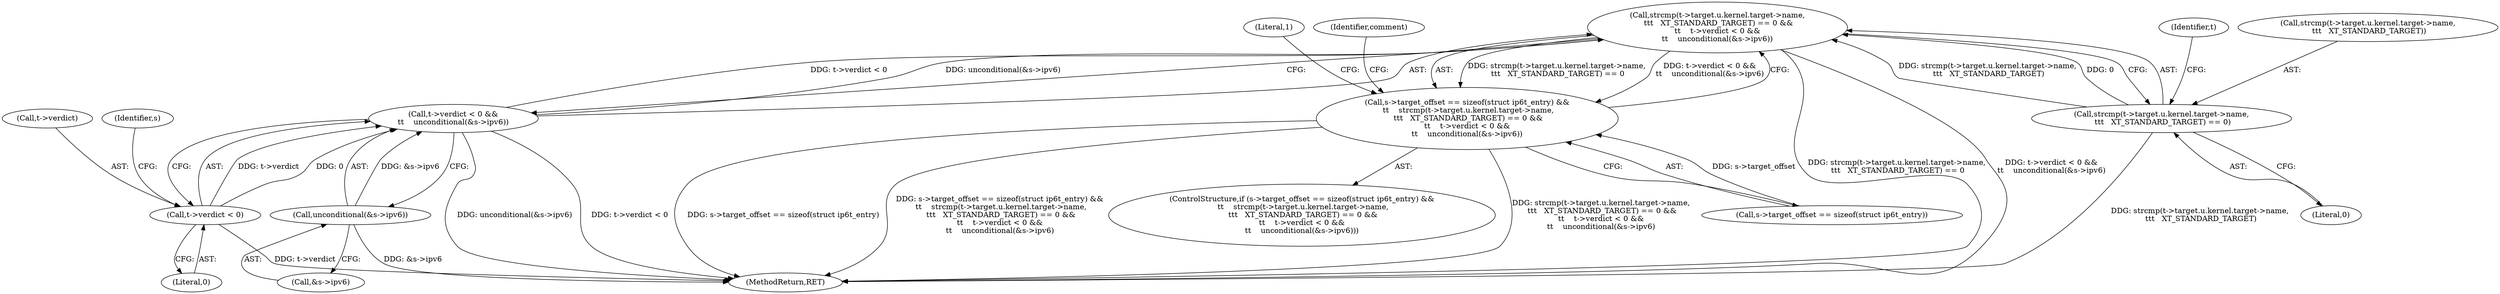 digraph "1_linux_54d83fc74aa9ec72794373cb47432c5f7fb1a309_10@API" {
"1000163" [label="(Call,strcmp(t->target.u.kernel.target->name,\n \t\t\t   XT_STANDARD_TARGET) == 0 &&\n\t\t    t->verdict < 0 &&\n\t\t    unconditional(&s->ipv6))"];
"1000164" [label="(Call,strcmp(t->target.u.kernel.target->name,\n \t\t\t   XT_STANDARD_TARGET) == 0)"];
"1000179" [label="(Call,t->verdict < 0 &&\n\t\t    unconditional(&s->ipv6))"];
"1000180" [label="(Call,t->verdict < 0)"];
"1000185" [label="(Call,unconditional(&s->ipv6))"];
"1000156" [label="(Call,s->target_offset == sizeof(struct ip6t_entry) &&\n \t\t    strcmp(t->target.u.kernel.target->name,\n \t\t\t   XT_STANDARD_TARGET) == 0 &&\n\t\t    t->verdict < 0 &&\n\t\t    unconditional(&s->ipv6))"];
"1000155" [label="(ControlStructure,if (s->target_offset == sizeof(struct ip6t_entry) &&\n \t\t    strcmp(t->target.u.kernel.target->name,\n \t\t\t   XT_STANDARD_TARGET) == 0 &&\n\t\t    t->verdict < 0 &&\n\t\t    unconditional(&s->ipv6)))"];
"1000213" [label="(MethodReturn,RET)"];
"1000180" [label="(Call,t->verdict < 0)"];
"1000179" [label="(Call,t->verdict < 0 &&\n\t\t    unconditional(&s->ipv6))"];
"1000156" [label="(Call,s->target_offset == sizeof(struct ip6t_entry) &&\n \t\t    strcmp(t->target.u.kernel.target->name,\n \t\t\t   XT_STANDARD_TARGET) == 0 &&\n\t\t    t->verdict < 0 &&\n\t\t    unconditional(&s->ipv6))"];
"1000181" [label="(Call,t->verdict)"];
"1000186" [label="(Call,&s->ipv6)"];
"1000184" [label="(Literal,0)"];
"1000185" [label="(Call,unconditional(&s->ipv6))"];
"1000206" [label="(Literal,1)"];
"1000164" [label="(Call,strcmp(t->target.u.kernel.target->name,\n \t\t\t   XT_STANDARD_TARGET) == 0)"];
"1000157" [label="(Call,s->target_offset == sizeof(struct ip6t_entry))"];
"1000193" [label="(Identifier,comment)"];
"1000182" [label="(Identifier,t)"];
"1000163" [label="(Call,strcmp(t->target.u.kernel.target->name,\n \t\t\t   XT_STANDARD_TARGET) == 0 &&\n\t\t    t->verdict < 0 &&\n\t\t    unconditional(&s->ipv6))"];
"1000188" [label="(Identifier,s)"];
"1000165" [label="(Call,strcmp(t->target.u.kernel.target->name,\n \t\t\t   XT_STANDARD_TARGET))"];
"1000178" [label="(Literal,0)"];
"1000163" -> "1000156"  [label="AST: "];
"1000163" -> "1000164"  [label="CFG: "];
"1000163" -> "1000179"  [label="CFG: "];
"1000164" -> "1000163"  [label="AST: "];
"1000179" -> "1000163"  [label="AST: "];
"1000156" -> "1000163"  [label="CFG: "];
"1000163" -> "1000213"  [label="DDG: strcmp(t->target.u.kernel.target->name,\n \t\t\t   XT_STANDARD_TARGET) == 0"];
"1000163" -> "1000213"  [label="DDG: t->verdict < 0 &&\n\t\t    unconditional(&s->ipv6)"];
"1000163" -> "1000156"  [label="DDG: strcmp(t->target.u.kernel.target->name,\n \t\t\t   XT_STANDARD_TARGET) == 0"];
"1000163" -> "1000156"  [label="DDG: t->verdict < 0 &&\n\t\t    unconditional(&s->ipv6)"];
"1000164" -> "1000163"  [label="DDG: strcmp(t->target.u.kernel.target->name,\n \t\t\t   XT_STANDARD_TARGET)"];
"1000164" -> "1000163"  [label="DDG: 0"];
"1000179" -> "1000163"  [label="DDG: t->verdict < 0"];
"1000179" -> "1000163"  [label="DDG: unconditional(&s->ipv6)"];
"1000164" -> "1000178"  [label="CFG: "];
"1000165" -> "1000164"  [label="AST: "];
"1000178" -> "1000164"  [label="AST: "];
"1000182" -> "1000164"  [label="CFG: "];
"1000164" -> "1000213"  [label="DDG: strcmp(t->target.u.kernel.target->name,\n \t\t\t   XT_STANDARD_TARGET)"];
"1000179" -> "1000180"  [label="CFG: "];
"1000179" -> "1000185"  [label="CFG: "];
"1000180" -> "1000179"  [label="AST: "];
"1000185" -> "1000179"  [label="AST: "];
"1000179" -> "1000213"  [label="DDG: unconditional(&s->ipv6)"];
"1000179" -> "1000213"  [label="DDG: t->verdict < 0"];
"1000180" -> "1000179"  [label="DDG: t->verdict"];
"1000180" -> "1000179"  [label="DDG: 0"];
"1000185" -> "1000179"  [label="DDG: &s->ipv6"];
"1000180" -> "1000184"  [label="CFG: "];
"1000181" -> "1000180"  [label="AST: "];
"1000184" -> "1000180"  [label="AST: "];
"1000188" -> "1000180"  [label="CFG: "];
"1000180" -> "1000213"  [label="DDG: t->verdict"];
"1000185" -> "1000186"  [label="CFG: "];
"1000186" -> "1000185"  [label="AST: "];
"1000185" -> "1000213"  [label="DDG: &s->ipv6"];
"1000156" -> "1000155"  [label="AST: "];
"1000156" -> "1000157"  [label="CFG: "];
"1000157" -> "1000156"  [label="AST: "];
"1000193" -> "1000156"  [label="CFG: "];
"1000206" -> "1000156"  [label="CFG: "];
"1000156" -> "1000213"  [label="DDG: s->target_offset == sizeof(struct ip6t_entry)"];
"1000156" -> "1000213"  [label="DDG: s->target_offset == sizeof(struct ip6t_entry) &&\n \t\t    strcmp(t->target.u.kernel.target->name,\n \t\t\t   XT_STANDARD_TARGET) == 0 &&\n\t\t    t->verdict < 0 &&\n\t\t    unconditional(&s->ipv6)"];
"1000156" -> "1000213"  [label="DDG: strcmp(t->target.u.kernel.target->name,\n \t\t\t   XT_STANDARD_TARGET) == 0 &&\n\t\t    t->verdict < 0 &&\n\t\t    unconditional(&s->ipv6)"];
"1000157" -> "1000156"  [label="DDG: s->target_offset"];
}
